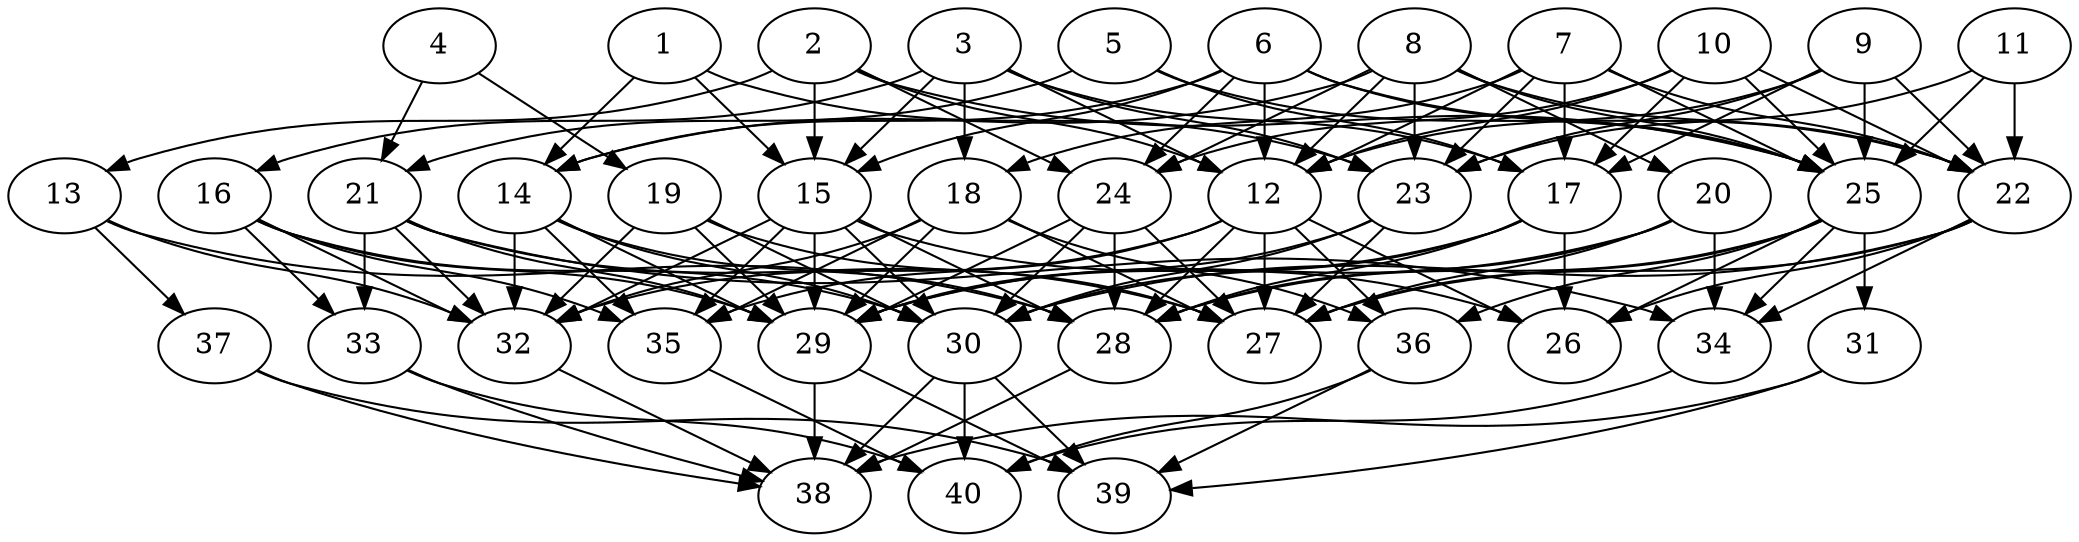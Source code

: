 // DAG automatically generated by daggen at Thu Oct  3 14:06:49 2019
// ./daggen --dot -n 40 --ccr 0.4 --fat 0.7 --regular 0.9 --density 0.7 --mindata 5242880 --maxdata 52428800 
digraph G {
  1 [size="76308480", alpha="0.02", expect_size="30523392"] 
  1 -> 14 [size ="30523392"]
  1 -> 15 [size ="30523392"]
  1 -> 23 [size ="30523392"]
  2 [size="83504640", alpha="0.05", expect_size="33401856"] 
  2 -> 12 [size ="33401856"]
  2 -> 13 [size ="33401856"]
  2 -> 15 [size ="33401856"]
  2 -> 24 [size ="33401856"]
  2 -> 25 [size ="33401856"]
  3 [size="129763840", alpha="0.06", expect_size="51905536"] 
  3 -> 12 [size ="51905536"]
  3 -> 15 [size ="51905536"]
  3 -> 16 [size ="51905536"]
  3 -> 17 [size ="51905536"]
  3 -> 18 [size ="51905536"]
  3 -> 23 [size ="51905536"]
  4 [size="83461120", alpha="0.12", expect_size="33384448"] 
  4 -> 19 [size ="33384448"]
  4 -> 21 [size ="33384448"]
  5 [size="102745600", alpha="0.16", expect_size="41098240"] 
  5 -> 17 [size ="41098240"]
  5 -> 21 [size ="41098240"]
  5 -> 25 [size ="41098240"]
  6 [size="59658240", alpha="0.20", expect_size="23863296"] 
  6 -> 12 [size ="23863296"]
  6 -> 14 [size ="23863296"]
  6 -> 15 [size ="23863296"]
  6 -> 22 [size ="23863296"]
  6 -> 24 [size ="23863296"]
  6 -> 25 [size ="23863296"]
  7 [size="78328320", alpha="0.15", expect_size="31331328"] 
  7 -> 12 [size ="31331328"]
  7 -> 17 [size ="31331328"]
  7 -> 18 [size ="31331328"]
  7 -> 22 [size ="31331328"]
  7 -> 23 [size ="31331328"]
  7 -> 25 [size ="31331328"]
  8 [size="22709760", alpha="0.06", expect_size="9083904"] 
  8 -> 12 [size ="9083904"]
  8 -> 14 [size ="9083904"]
  8 -> 20 [size ="9083904"]
  8 -> 22 [size ="9083904"]
  8 -> 23 [size ="9083904"]
  8 -> 24 [size ="9083904"]
  8 -> 25 [size ="9083904"]
  9 [size="26677760", alpha="0.15", expect_size="10671104"] 
  9 -> 12 [size ="10671104"]
  9 -> 17 [size ="10671104"]
  9 -> 22 [size ="10671104"]
  9 -> 23 [size ="10671104"]
  9 -> 25 [size ="10671104"]
  10 [size="33648640", alpha="0.04", expect_size="13459456"] 
  10 -> 12 [size ="13459456"]
  10 -> 17 [size ="13459456"]
  10 -> 22 [size ="13459456"]
  10 -> 24 [size ="13459456"]
  10 -> 25 [size ="13459456"]
  11 [size="32007680", alpha="0.00", expect_size="12803072"] 
  11 -> 22 [size ="12803072"]
  11 -> 23 [size ="12803072"]
  11 -> 25 [size ="12803072"]
  12 [size="43648000", alpha="0.10", expect_size="17459200"] 
  12 -> 26 [size ="17459200"]
  12 -> 27 [size ="17459200"]
  12 -> 28 [size ="17459200"]
  12 -> 32 [size ="17459200"]
  12 -> 35 [size ="17459200"]
  12 -> 36 [size ="17459200"]
  13 [size="74424320", alpha="0.18", expect_size="29769728"] 
  13 -> 28 [size ="29769728"]
  13 -> 32 [size ="29769728"]
  13 -> 37 [size ="29769728"]
  14 [size="107786240", alpha="0.19", expect_size="43114496"] 
  14 -> 28 [size ="43114496"]
  14 -> 29 [size ="43114496"]
  14 -> 30 [size ="43114496"]
  14 -> 32 [size ="43114496"]
  14 -> 35 [size ="43114496"]
  15 [size="59343360", alpha="0.12", expect_size="23737344"] 
  15 -> 26 [size ="23737344"]
  15 -> 28 [size ="23737344"]
  15 -> 29 [size ="23737344"]
  15 -> 30 [size ="23737344"]
  15 -> 32 [size ="23737344"]
  15 -> 35 [size ="23737344"]
  16 [size="35614720", alpha="0.12", expect_size="14245888"] 
  16 -> 29 [size ="14245888"]
  16 -> 30 [size ="14245888"]
  16 -> 32 [size ="14245888"]
  16 -> 33 [size ="14245888"]
  16 -> 35 [size ="14245888"]
  17 [size="34365440", alpha="0.18", expect_size="13746176"] 
  17 -> 26 [size ="13746176"]
  17 -> 28 [size ="13746176"]
  17 -> 29 [size ="13746176"]
  17 -> 30 [size ="13746176"]
  18 [size="125660160", alpha="0.02", expect_size="50264064"] 
  18 -> 27 [size ="50264064"]
  18 -> 29 [size ="50264064"]
  18 -> 32 [size ="50264064"]
  18 -> 35 [size ="50264064"]
  18 -> 36 [size ="50264064"]
  19 [size="43010560", alpha="0.03", expect_size="17204224"] 
  19 -> 27 [size ="17204224"]
  19 -> 29 [size ="17204224"]
  19 -> 30 [size ="17204224"]
  19 -> 32 [size ="17204224"]
  20 [size="13253120", alpha="0.04", expect_size="5301248"] 
  20 -> 27 [size ="5301248"]
  20 -> 28 [size ="5301248"]
  20 -> 29 [size ="5301248"]
  20 -> 34 [size ="5301248"]
  21 [size="38691840", alpha="0.15", expect_size="15476736"] 
  21 -> 27 [size ="15476736"]
  21 -> 29 [size ="15476736"]
  21 -> 32 [size ="15476736"]
  21 -> 33 [size ="15476736"]
  21 -> 34 [size ="15476736"]
  22 [size="40445440", alpha="0.18", expect_size="16178176"] 
  22 -> 26 [size ="16178176"]
  22 -> 27 [size ="16178176"]
  22 -> 30 [size ="16178176"]
  22 -> 34 [size ="16178176"]
  23 [size="102346240", alpha="0.01", expect_size="40938496"] 
  23 -> 27 [size ="40938496"]
  23 -> 29 [size ="40938496"]
  23 -> 30 [size ="40938496"]
  24 [size="93091840", alpha="0.16", expect_size="37236736"] 
  24 -> 27 [size ="37236736"]
  24 -> 28 [size ="37236736"]
  24 -> 29 [size ="37236736"]
  24 -> 30 [size ="37236736"]
  25 [size="87923200", alpha="0.06", expect_size="35169280"] 
  25 -> 26 [size ="35169280"]
  25 -> 27 [size ="35169280"]
  25 -> 28 [size ="35169280"]
  25 -> 31 [size ="35169280"]
  25 -> 34 [size ="35169280"]
  25 -> 36 [size ="35169280"]
  26 [size="39413760", alpha="0.03", expect_size="15765504"] 
  27 [size="109552640", alpha="0.12", expect_size="43821056"] 
  28 [size="100185600", alpha="0.03", expect_size="40074240"] 
  28 -> 38 [size ="40074240"]
  29 [size="114071040", alpha="0.16", expect_size="45628416"] 
  29 -> 38 [size ="45628416"]
  29 -> 39 [size ="45628416"]
  30 [size="14556160", alpha="0.12", expect_size="5822464"] 
  30 -> 38 [size ="5822464"]
  30 -> 39 [size ="5822464"]
  30 -> 40 [size ="5822464"]
  31 [size="35637760", alpha="0.12", expect_size="14255104"] 
  31 -> 38 [size ="14255104"]
  31 -> 39 [size ="14255104"]
  32 [size="122557440", alpha="0.17", expect_size="49022976"] 
  32 -> 38 [size ="49022976"]
  33 [size="109780480", alpha="0.12", expect_size="43912192"] 
  33 -> 38 [size ="43912192"]
  33 -> 40 [size ="43912192"]
  34 [size="113963520", alpha="0.03", expect_size="45585408"] 
  34 -> 40 [size ="45585408"]
  35 [size="87500800", alpha="0.02", expect_size="35000320"] 
  35 -> 40 [size ="35000320"]
  36 [size="120028160", alpha="0.05", expect_size="48011264"] 
  36 -> 39 [size ="48011264"]
  36 -> 40 [size ="48011264"]
  37 [size="22167040", alpha="0.11", expect_size="8866816"] 
  37 -> 38 [size ="8866816"]
  37 -> 39 [size ="8866816"]
  38 [size="95075840", alpha="0.17", expect_size="38030336"] 
  39 [size="112419840", alpha="0.07", expect_size="44967936"] 
  40 [size="87777280", alpha="0.18", expect_size="35110912"] 
}
